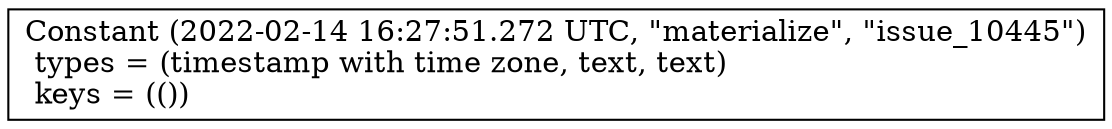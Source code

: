 digraph G {
    node0 [shape = record, label=" Constant (2022-02-14 16:27:51.272 UTC, \"materialize\", \"issue_10445\")\l  types = (timestamp with time zone, text, text)\l  keys = (())\l"]
}
